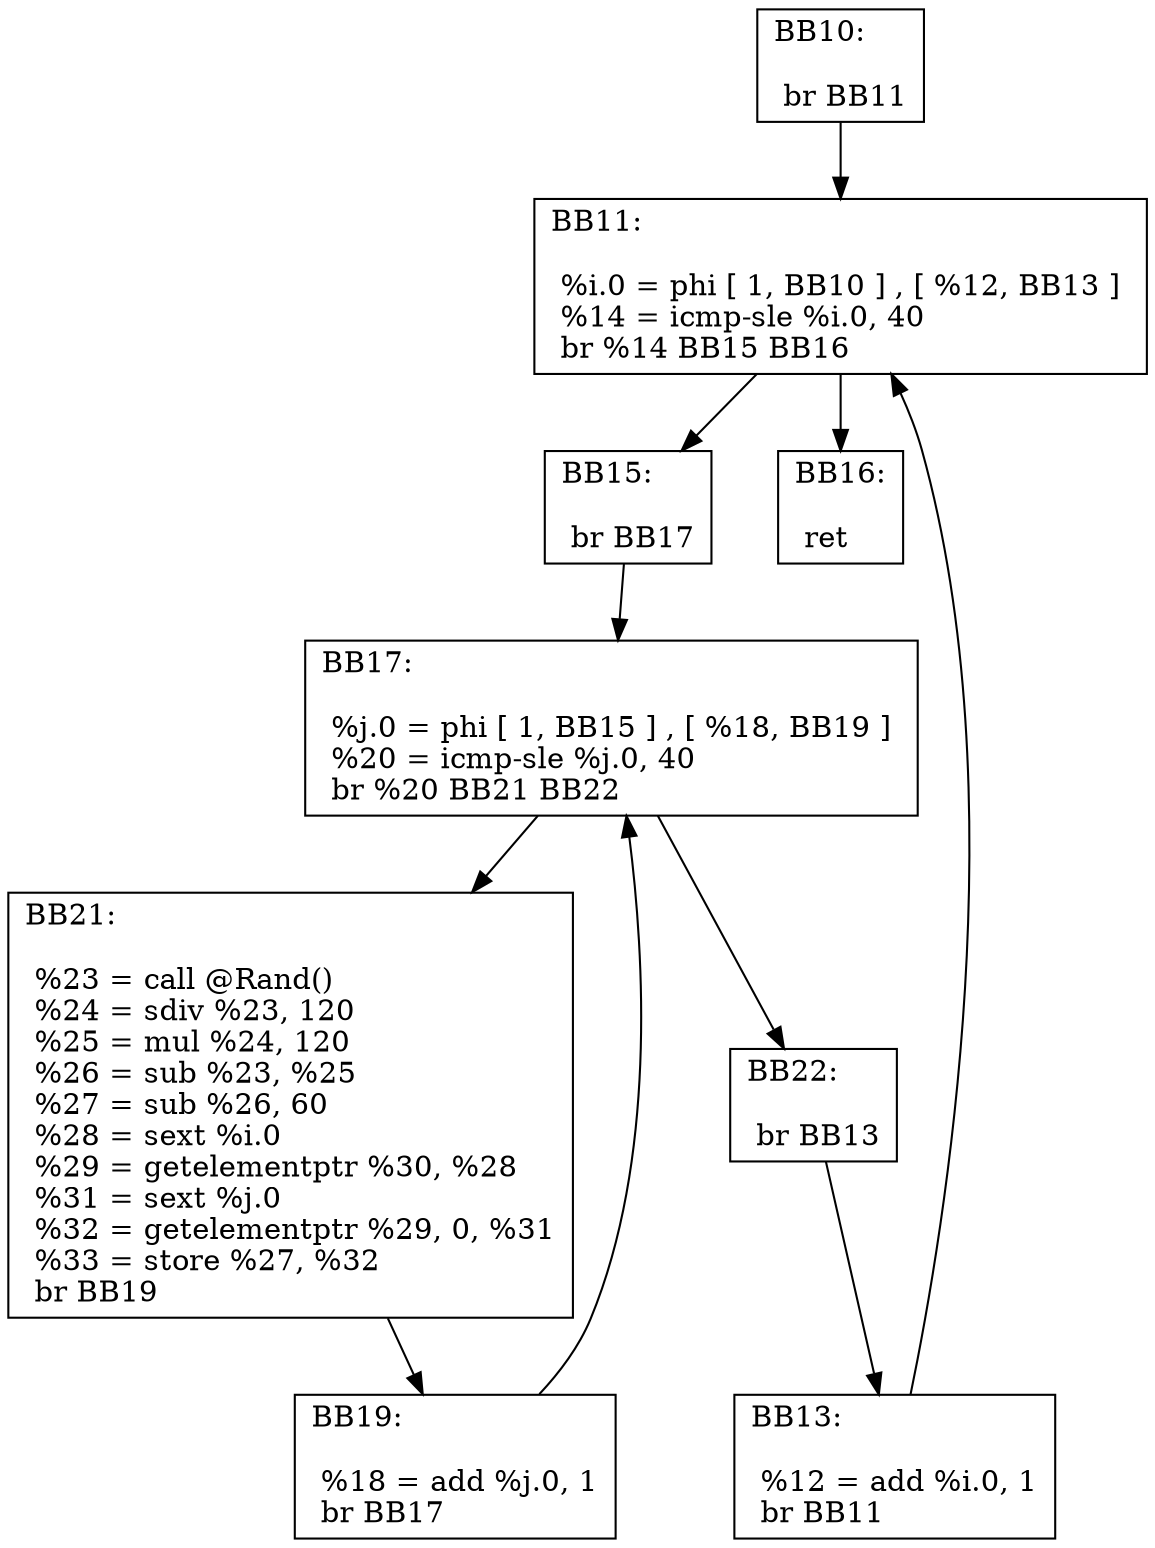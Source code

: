 digraph "CFG for 'Initmatrix' function" {
BB10 [shape=record,
    label="{BB10:\l\l
             br BB11\l
             }"];
BB10 -> BB11
BB11 [shape=record,
    label="{BB11:\l\l
             %i.0 = phi [ 1, BB10 ] , [ %12, BB13 ] \l
             %14 = icmp-sle %i.0, 40\l
             br %14 BB15 BB16\l
             }"];
BB11 -> BB15
BB11 -> BB16
BB15 [shape=record,
    label="{BB15:\l\l
             br BB17\l
             }"];
BB15 -> BB17
BB17 [shape=record,
    label="{BB17:\l\l
             %j.0 = phi [ 1, BB15 ] , [ %18, BB19 ] \l
             %20 = icmp-sle %j.0, 40\l
             br %20 BB21 BB22\l
             }"];
BB17 -> BB21
BB17 -> BB22
BB21 [shape=record,
    label="{BB21:\l\l
             %23 = call @Rand()\l
             %24 = sdiv %23, 120\l
             %25 = mul %24, 120\l
             %26 = sub %23, %25\l
             %27 = sub %26, 60\l
             %28 = sext %i.0\l
             %29 = getelementptr %30, %28\l
             %31 = sext %j.0\l
             %32 = getelementptr %29, 0, %31\l
             %33 = store %27, %32\l
             br BB19\l
             }"];
BB21 -> BB19
BB19 [shape=record,
    label="{BB19:\l\l
             %18 = add %j.0, 1\l
             br BB17\l
             }"];
BB19 -> BB17
BB22 [shape=record,
    label="{BB22:\l\l
             br BB13\l
             }"];
BB22 -> BB13
BB13 [shape=record,
    label="{BB13:\l\l
             %12 = add %i.0, 1\l
             br BB11\l
             }"];
BB13 -> BB11
BB16 [shape=record,
    label="{BB16:\l\l
             ret\l
             }"];
}